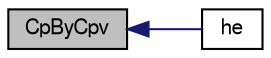digraph "CpByCpv"
{
  bgcolor="transparent";
  edge [fontname="FreeSans",fontsize="10",labelfontname="FreeSans",labelfontsize="10"];
  node [fontname="FreeSans",fontsize="10",shape=record];
  rankdir="LR";
  Node95 [label="CpByCpv",height=0.2,width=0.4,color="black", fillcolor="grey75", style="filled", fontcolor="black"];
  Node95 -> Node96 [dir="back",color="midnightblue",fontsize="10",style="solid",fontname="FreeSans"];
  Node96 [label="he",height=0.2,width=0.4,color="black",URL="$a31922.html#a51e4b78e8fa1d1a773486d834cb2be8e",tooltip="Enthalpy/Internal energy [J/kg]. "];
}
